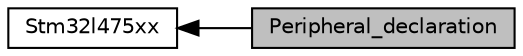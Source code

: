 digraph "Peripheral_declaration"
{
  edge [fontname="Helvetica",fontsize="10",labelfontname="Helvetica",labelfontsize="10"];
  node [fontname="Helvetica",fontsize="10",shape=box];
  rankdir=LR;
  Node1 [label="Peripheral_declaration",height=0.2,width=0.4,color="black", fillcolor="grey75", style="filled", fontcolor="black",tooltip=" "];
  Node2 [label="Stm32l475xx",height=0.2,width=0.4,color="black", fillcolor="white", style="filled",URL="$group__stm32l475xx.html",tooltip=" "];
  Node2->Node1 [shape=plaintext, dir="back", style="solid"];
}
